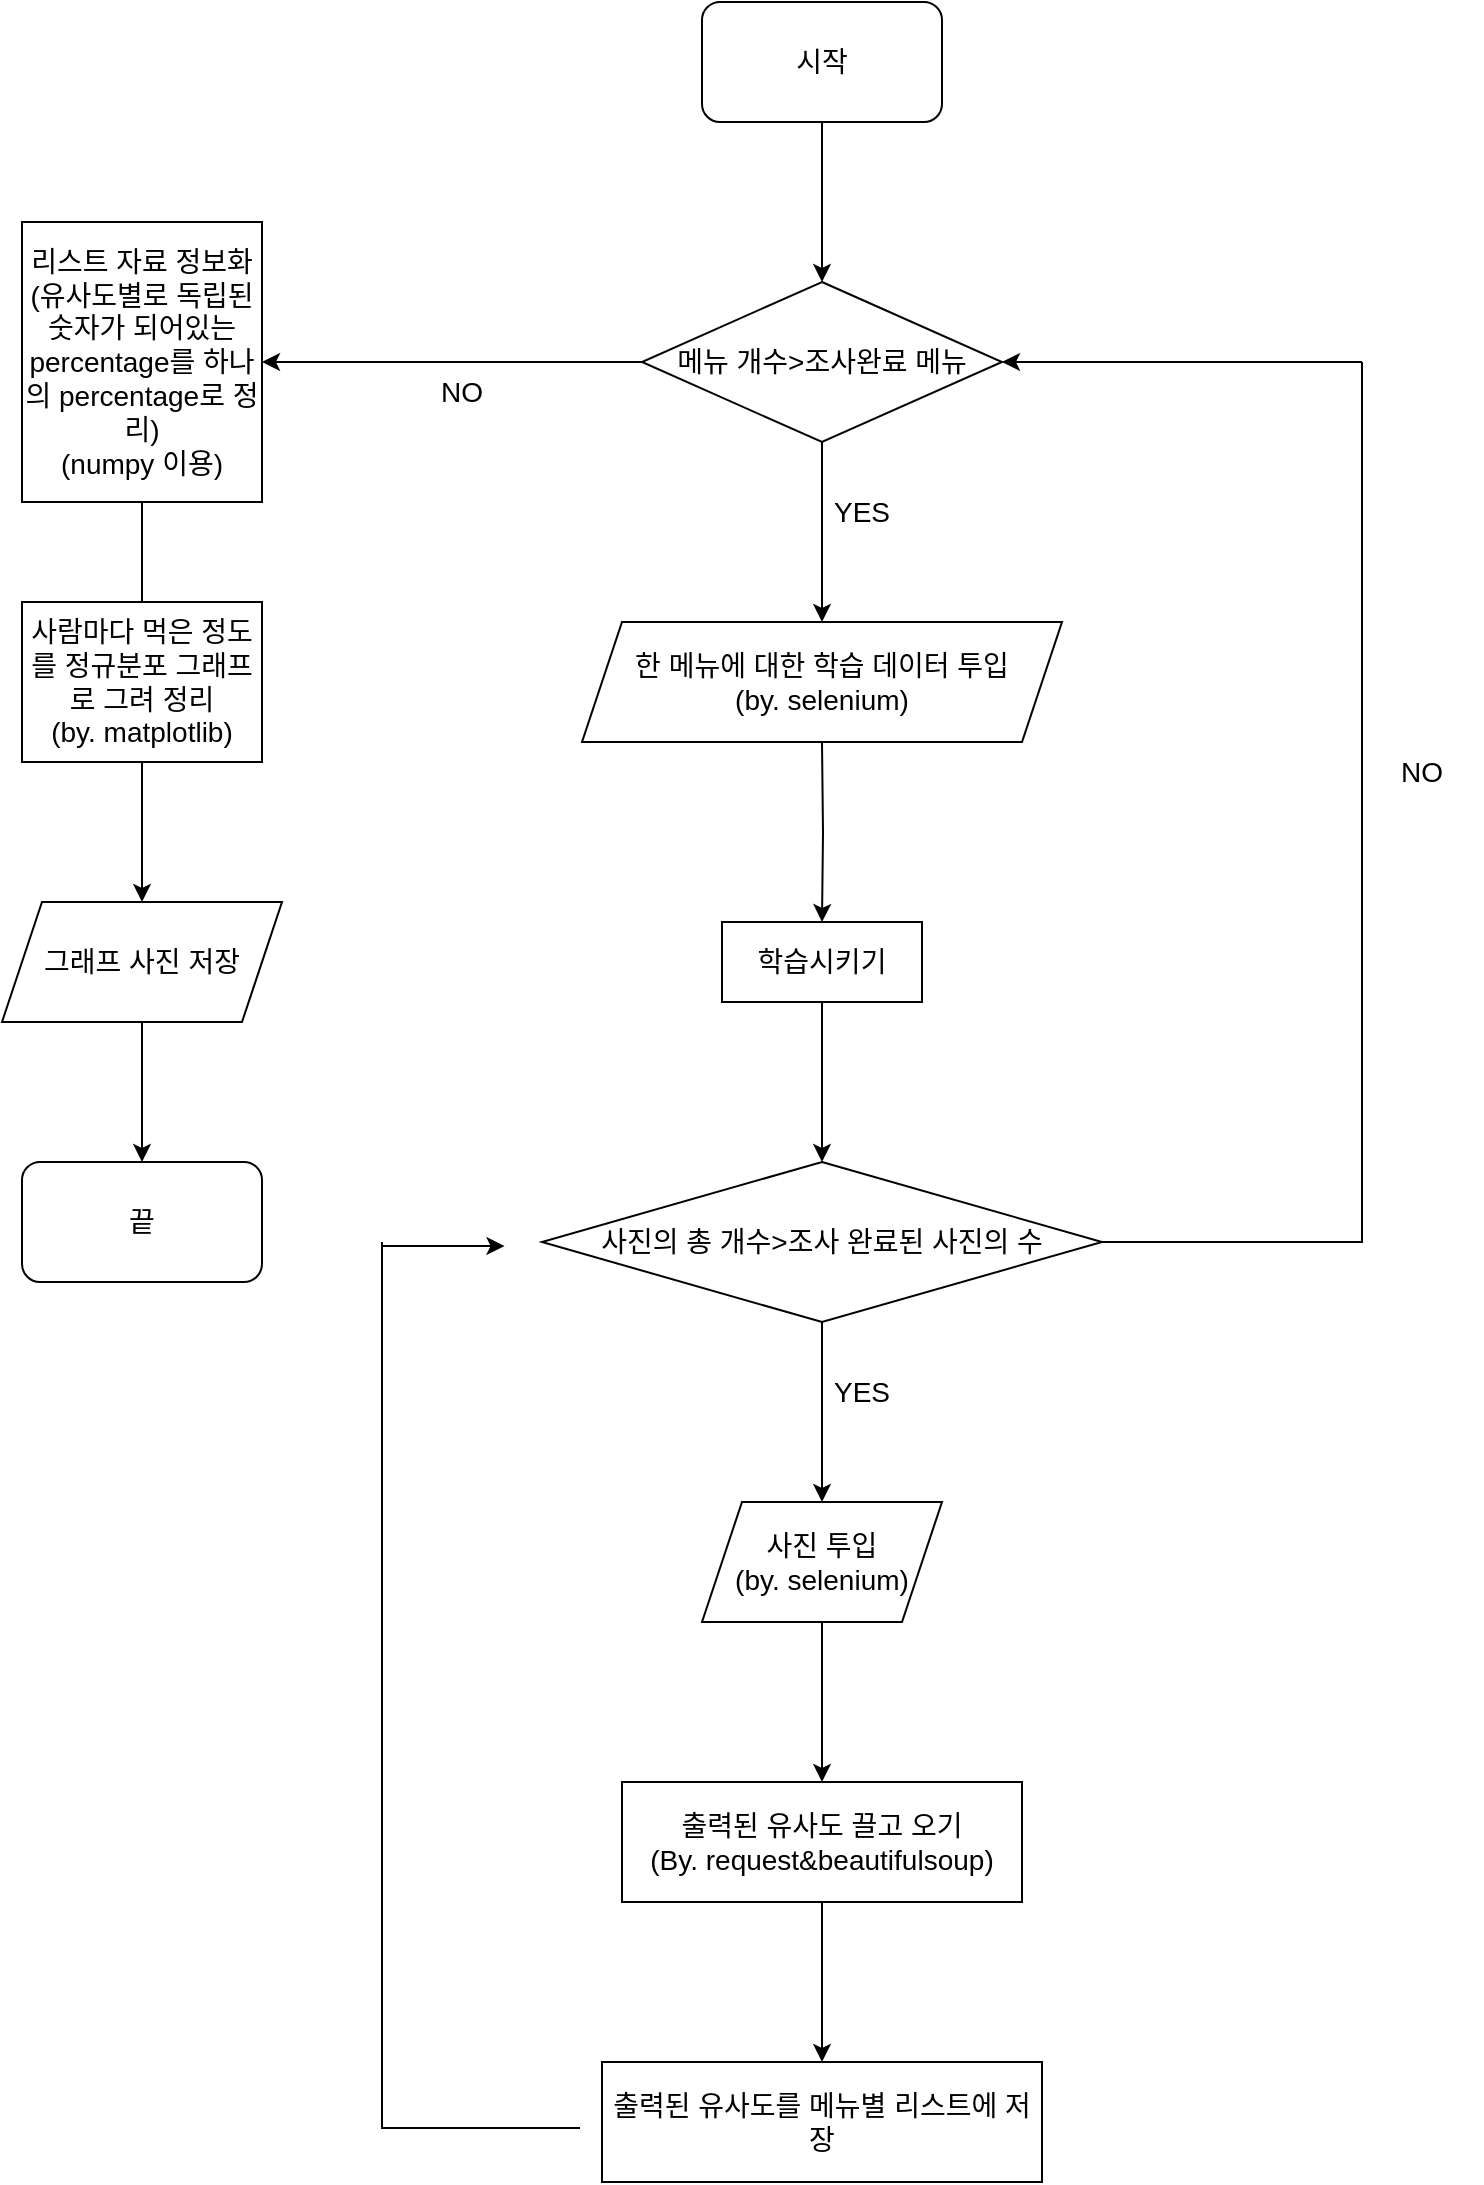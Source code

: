 <mxfile version="15.7.0" type="github">
  <diagram id="3ZkW6AQq7CZWCNLkpghV" name="Page-1">
    <mxGraphModel dx="1422" dy="772" grid="1" gridSize="10" guides="1" tooltips="1" connect="1" arrows="1" fold="1" page="1" pageScale="1" pageWidth="827" pageHeight="1169" math="0" shadow="0">
      <root>
        <mxCell id="0" />
        <mxCell id="1" parent="0" />
        <mxCell id="7JSH-HqtldK7_LLC1h3l-1" value="시작" style="rounded=1;whiteSpace=wrap;html=1;fontSize=14;" vertex="1" parent="1">
          <mxGeometry x="350" y="370" width="120" height="60" as="geometry" />
        </mxCell>
        <mxCell id="7JSH-HqtldK7_LLC1h3l-7" value="" style="edgeStyle=orthogonalEdgeStyle;rounded=0;orthogonalLoop=1;jettySize=auto;html=1;fontSize=14;" edge="1" parent="1">
          <mxGeometry relative="1" as="geometry">
            <mxPoint x="410" y="430" as="sourcePoint" />
            <mxPoint x="410" y="510" as="targetPoint" />
          </mxGeometry>
        </mxCell>
        <mxCell id="7JSH-HqtldK7_LLC1h3l-11" value="" style="edgeStyle=orthogonalEdgeStyle;rounded=0;orthogonalLoop=1;jettySize=auto;html=1;fontSize=14;" edge="1" parent="1" source="7JSH-HqtldK7_LLC1h3l-9">
          <mxGeometry relative="1" as="geometry">
            <mxPoint x="410" y="680" as="targetPoint" />
          </mxGeometry>
        </mxCell>
        <mxCell id="7JSH-HqtldK7_LLC1h3l-9" value="메뉴 개수&amp;gt;조사완료 메뉴" style="rhombus;whiteSpace=wrap;html=1;fontSize=14;" vertex="1" parent="1">
          <mxGeometry x="320" y="510" width="180" height="80" as="geometry" />
        </mxCell>
        <mxCell id="7JSH-HqtldK7_LLC1h3l-13" value="" style="edgeStyle=orthogonalEdgeStyle;rounded=0;orthogonalLoop=1;jettySize=auto;html=1;fontSize=14;" edge="1" parent="1" target="7JSH-HqtldK7_LLC1h3l-12">
          <mxGeometry relative="1" as="geometry">
            <mxPoint x="410" y="740" as="sourcePoint" />
          </mxGeometry>
        </mxCell>
        <mxCell id="7JSH-HqtldK7_LLC1h3l-16" value="" style="edgeStyle=orthogonalEdgeStyle;rounded=0;orthogonalLoop=1;jettySize=auto;html=1;fontSize=14;" edge="1" parent="1" source="7JSH-HqtldK7_LLC1h3l-12" target="7JSH-HqtldK7_LLC1h3l-15">
          <mxGeometry relative="1" as="geometry" />
        </mxCell>
        <mxCell id="7JSH-HqtldK7_LLC1h3l-12" value="학습시키기" style="whiteSpace=wrap;html=1;fontSize=14;" vertex="1" parent="1">
          <mxGeometry x="360" y="830" width="100" height="40" as="geometry" />
        </mxCell>
        <mxCell id="7JSH-HqtldK7_LLC1h3l-14" value="&lt;span style=&quot;font-size: 14px;&quot;&gt;한 메뉴에 대한 학습 데이터 투입&lt;/span&gt;&lt;br style=&quot;font-size: 14px;&quot;&gt;&lt;span style=&quot;font-size: 14px;&quot;&gt;(by. selenium)&lt;/span&gt;" style="shape=parallelogram;perimeter=parallelogramPerimeter;whiteSpace=wrap;html=1;fixedSize=1;fontSize=14;" vertex="1" parent="1">
          <mxGeometry x="290" y="680" width="240" height="60" as="geometry" />
        </mxCell>
        <mxCell id="7JSH-HqtldK7_LLC1h3l-20" value="" style="edgeStyle=orthogonalEdgeStyle;rounded=0;orthogonalLoop=1;jettySize=auto;html=1;fontSize=14;" edge="1" parent="1" source="7JSH-HqtldK7_LLC1h3l-15" target="7JSH-HqtldK7_LLC1h3l-19">
          <mxGeometry relative="1" as="geometry" />
        </mxCell>
        <mxCell id="7JSH-HqtldK7_LLC1h3l-15" value="사진의 총 개수&amp;gt;조사 완료된 사진의 수" style="rhombus;whiteSpace=wrap;html=1;fontSize=14;" vertex="1" parent="1">
          <mxGeometry x="270" y="950" width="280" height="80" as="geometry" />
        </mxCell>
        <mxCell id="7JSH-HqtldK7_LLC1h3l-25" value="" style="edgeStyle=orthogonalEdgeStyle;rounded=0;orthogonalLoop=1;jettySize=auto;html=1;fontSize=14;" edge="1" parent="1" source="7JSH-HqtldK7_LLC1h3l-19" target="7JSH-HqtldK7_LLC1h3l-24">
          <mxGeometry relative="1" as="geometry" />
        </mxCell>
        <mxCell id="7JSH-HqtldK7_LLC1h3l-19" value="사진 투입&lt;br style=&quot;font-size: 14px;&quot;&gt;(by. selenium)" style="shape=parallelogram;perimeter=parallelogramPerimeter;whiteSpace=wrap;html=1;fixedSize=1;fontSize=14;" vertex="1" parent="1">
          <mxGeometry x="350" y="1120" width="120" height="60" as="geometry" />
        </mxCell>
        <mxCell id="7JSH-HqtldK7_LLC1h3l-21" value="YES" style="text;html=1;strokeColor=none;fillColor=none;align=center;verticalAlign=middle;whiteSpace=wrap;rounded=0;fontSize=14;" vertex="1" parent="1">
          <mxGeometry x="400" y="610" width="60" height="30" as="geometry" />
        </mxCell>
        <mxCell id="7JSH-HqtldK7_LLC1h3l-22" value="YES" style="text;html=1;strokeColor=none;fillColor=none;align=center;verticalAlign=middle;whiteSpace=wrap;rounded=0;fontSize=14;" vertex="1" parent="1">
          <mxGeometry x="400" y="1050" width="60" height="30" as="geometry" />
        </mxCell>
        <mxCell id="7JSH-HqtldK7_LLC1h3l-38" value="" style="edgeStyle=orthogonalEdgeStyle;rounded=0;orthogonalLoop=1;jettySize=auto;html=1;fontSize=14;" edge="1" parent="1" source="7JSH-HqtldK7_LLC1h3l-24" target="7JSH-HqtldK7_LLC1h3l-37">
          <mxGeometry relative="1" as="geometry" />
        </mxCell>
        <mxCell id="7JSH-HqtldK7_LLC1h3l-24" value="출력된 유사도 끌고 오기&lt;br style=&quot;font-size: 14px;&quot;&gt;(By. request&amp;amp;beautifulsoup)" style="whiteSpace=wrap;html=1;fontSize=14;" vertex="1" parent="1">
          <mxGeometry x="310" y="1260" width="200" height="60" as="geometry" />
        </mxCell>
        <mxCell id="7JSH-HqtldK7_LLC1h3l-27" value="" style="endArrow=classic;html=1;rounded=0;entryX=-0.067;entryY=0.525;entryDx=0;entryDy=0;entryPerimeter=0;fontSize=14;" edge="1" parent="1" target="7JSH-HqtldK7_LLC1h3l-15">
          <mxGeometry width="50" height="50" relative="1" as="geometry">
            <mxPoint x="190" y="992" as="sourcePoint" />
            <mxPoint x="190" y="1250" as="targetPoint" />
          </mxGeometry>
        </mxCell>
        <mxCell id="7JSH-HqtldK7_LLC1h3l-29" value="" style="endArrow=none;html=1;rounded=0;exitX=-0.05;exitY=0.55;exitDx=0;exitDy=0;exitPerimeter=0;fontSize=14;" edge="1" parent="1" source="7JSH-HqtldK7_LLC1h3l-37">
          <mxGeometry width="50" height="50" relative="1" as="geometry">
            <mxPoint x="390" y="1360" as="sourcePoint" />
            <mxPoint x="190" y="990" as="targetPoint" />
            <Array as="points">
              <mxPoint x="190" y="1433" />
            </Array>
          </mxGeometry>
        </mxCell>
        <mxCell id="7JSH-HqtldK7_LLC1h3l-30" value="" style="endArrow=none;html=1;rounded=0;entryX=1;entryY=0.5;entryDx=0;entryDy=0;fontSize=14;" edge="1" parent="1" target="7JSH-HqtldK7_LLC1h3l-15">
          <mxGeometry width="50" height="50" relative="1" as="geometry">
            <mxPoint x="680" y="550" as="sourcePoint" />
            <mxPoint x="440" y="1010" as="targetPoint" />
            <Array as="points">
              <mxPoint x="680" y="990" />
            </Array>
          </mxGeometry>
        </mxCell>
        <mxCell id="7JSH-HqtldK7_LLC1h3l-32" value="" style="endArrow=classic;html=1;rounded=0;entryX=1;entryY=0.5;entryDx=0;entryDy=0;fontSize=14;" edge="1" parent="1" target="7JSH-HqtldK7_LLC1h3l-9">
          <mxGeometry width="50" height="50" relative="1" as="geometry">
            <mxPoint x="680" y="550" as="sourcePoint" />
            <mxPoint x="730" y="500" as="targetPoint" />
          </mxGeometry>
        </mxCell>
        <mxCell id="7JSH-HqtldK7_LLC1h3l-33" value="NO" style="text;html=1;strokeColor=none;fillColor=none;align=center;verticalAlign=middle;whiteSpace=wrap;rounded=0;fontSize=14;" vertex="1" parent="1">
          <mxGeometry x="680" y="740" width="60" height="30" as="geometry" />
        </mxCell>
        <mxCell id="7JSH-HqtldK7_LLC1h3l-35" value="" style="endArrow=classic;html=1;rounded=0;exitX=0;exitY=0.5;exitDx=0;exitDy=0;fontSize=14;" edge="1" parent="1" source="7JSH-HqtldK7_LLC1h3l-9" target="7JSH-HqtldK7_LLC1h3l-36">
          <mxGeometry width="50" height="50" relative="1" as="geometry">
            <mxPoint x="390" y="760" as="sourcePoint" />
            <mxPoint x="140" y="550" as="targetPoint" />
          </mxGeometry>
        </mxCell>
        <mxCell id="7JSH-HqtldK7_LLC1h3l-36" value="리스트 자료 정보화&lt;br style=&quot;font-size: 14px;&quot;&gt;(유사도별로 독립된 숫자가 되어있는 percentage를 하나의 percentage로 정리)&lt;br style=&quot;font-size: 14px;&quot;&gt;(numpy 이용)" style="rounded=0;whiteSpace=wrap;html=1;fontSize=14;" vertex="1" parent="1">
          <mxGeometry x="10" y="480" width="120" height="140" as="geometry" />
        </mxCell>
        <mxCell id="7JSH-HqtldK7_LLC1h3l-37" value="출력된 유사도를 메뉴별 리스트에 저장" style="whiteSpace=wrap;html=1;fontSize=14;" vertex="1" parent="1">
          <mxGeometry x="300" y="1400" width="220" height="60" as="geometry" />
        </mxCell>
        <mxCell id="7JSH-HqtldK7_LLC1h3l-39" value="NO" style="text;html=1;strokeColor=none;fillColor=none;align=center;verticalAlign=middle;whiteSpace=wrap;rounded=0;fontSize=14;" vertex="1" parent="1">
          <mxGeometry x="200" y="550" width="60" height="30" as="geometry" />
        </mxCell>
        <mxCell id="7JSH-HqtldK7_LLC1h3l-42" value="" style="endArrow=classic;html=1;rounded=0;exitX=0.5;exitY=1;exitDx=0;exitDy=0;fontSize=14;" edge="1" parent="1" source="7JSH-HqtldK7_LLC1h3l-36">
          <mxGeometry width="50" height="50" relative="1" as="geometry">
            <mxPoint x="390" y="630" as="sourcePoint" />
            <mxPoint x="70" y="680" as="targetPoint" />
          </mxGeometry>
        </mxCell>
        <mxCell id="7JSH-HqtldK7_LLC1h3l-45" value="" style="edgeStyle=orthogonalEdgeStyle;rounded=0;orthogonalLoop=1;jettySize=auto;html=1;fontSize=14;" edge="1" parent="1" source="7JSH-HqtldK7_LLC1h3l-43" target="7JSH-HqtldK7_LLC1h3l-44">
          <mxGeometry relative="1" as="geometry" />
        </mxCell>
        <mxCell id="7JSH-HqtldK7_LLC1h3l-43" value="사람마다 먹은 정도를 정규분포 그래프로 그려 정리&lt;br style=&quot;font-size: 14px;&quot;&gt;(by. matplotlib)" style="rounded=0;whiteSpace=wrap;html=1;fontSize=14;" vertex="1" parent="1">
          <mxGeometry x="10" y="670" width="120" height="80" as="geometry" />
        </mxCell>
        <mxCell id="7JSH-HqtldK7_LLC1h3l-47" value="" style="edgeStyle=orthogonalEdgeStyle;rounded=0;orthogonalLoop=1;jettySize=auto;html=1;fontSize=14;" edge="1" parent="1" source="7JSH-HqtldK7_LLC1h3l-44" target="7JSH-HqtldK7_LLC1h3l-46">
          <mxGeometry relative="1" as="geometry" />
        </mxCell>
        <mxCell id="7JSH-HqtldK7_LLC1h3l-44" value="그래프 사진 저장" style="shape=parallelogram;perimeter=parallelogramPerimeter;whiteSpace=wrap;html=1;fixedSize=1;rounded=0;fontSize=14;" vertex="1" parent="1">
          <mxGeometry y="820" width="140" height="60" as="geometry" />
        </mxCell>
        <mxCell id="7JSH-HqtldK7_LLC1h3l-46" value="끝" style="rounded=1;whiteSpace=wrap;html=1;fontSize=14;" vertex="1" parent="1">
          <mxGeometry x="10" y="950" width="120" height="60" as="geometry" />
        </mxCell>
      </root>
    </mxGraphModel>
  </diagram>
</mxfile>
